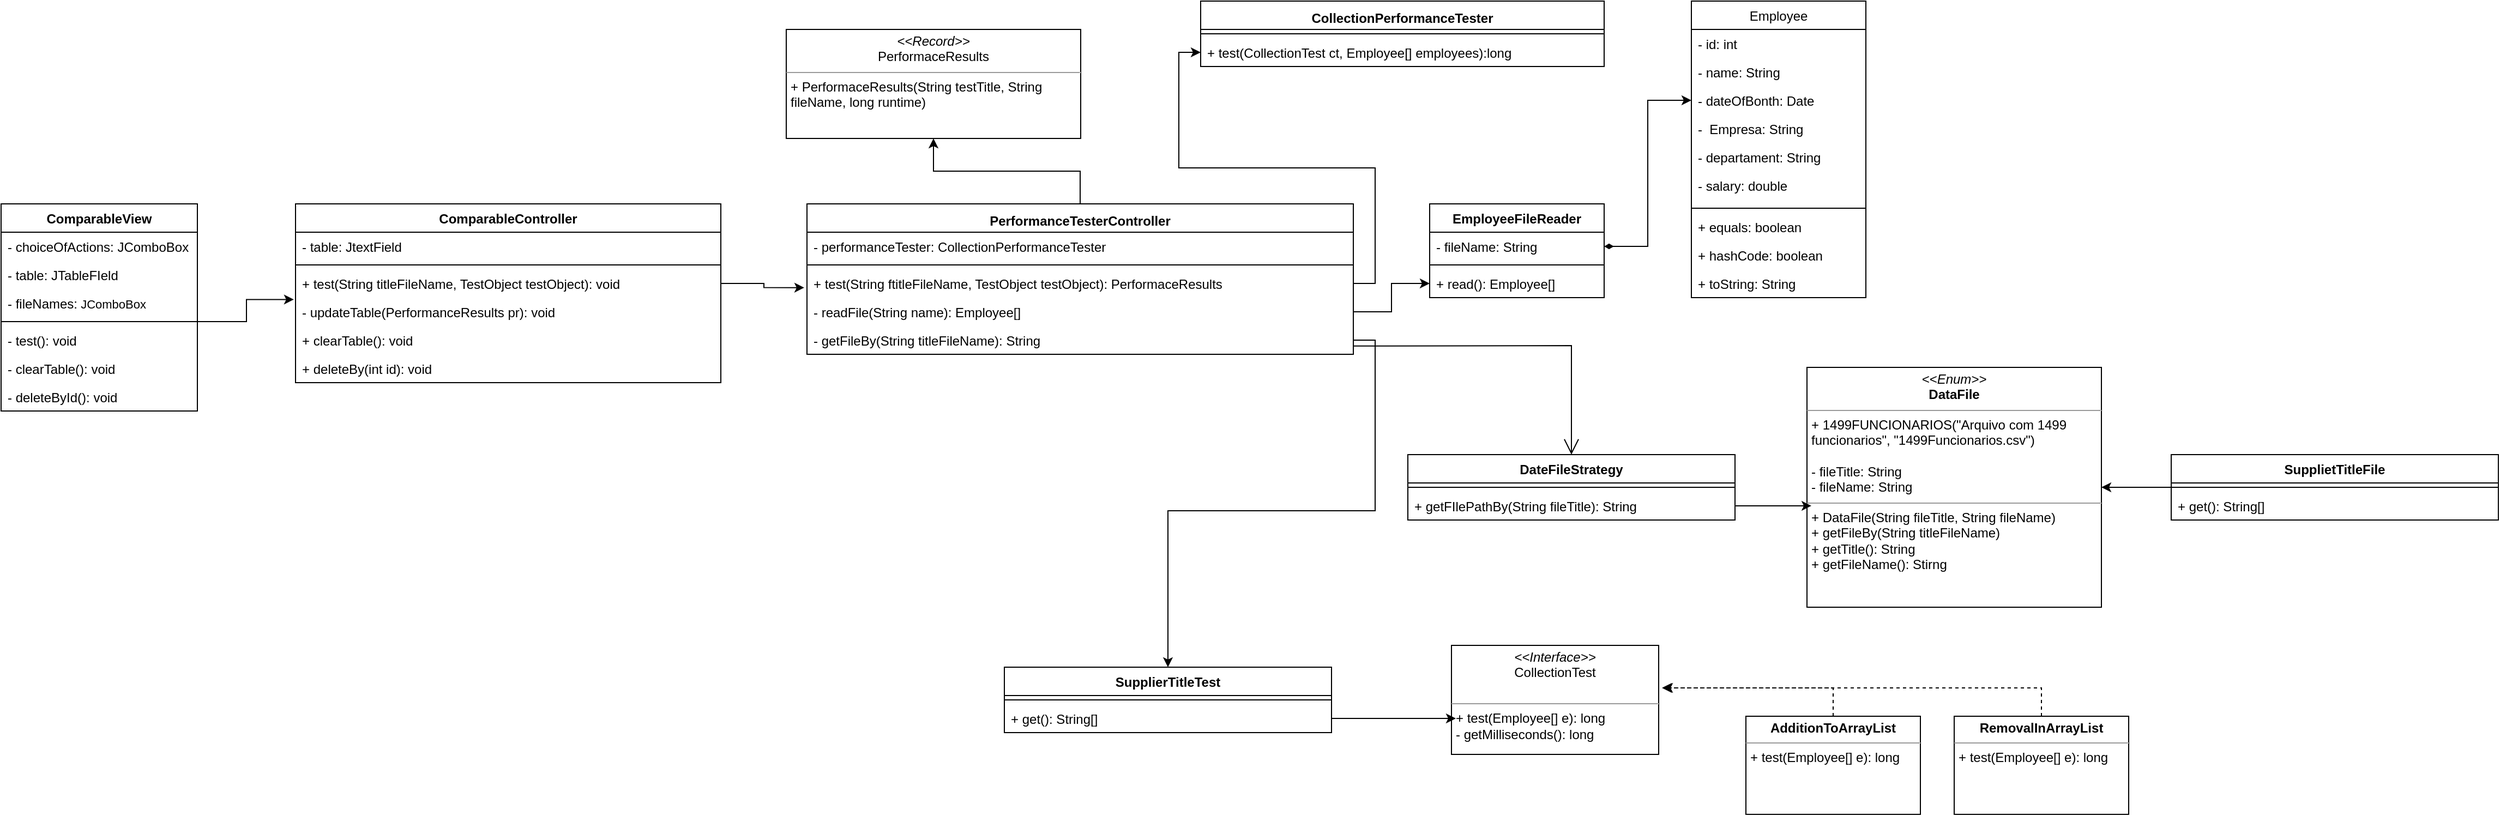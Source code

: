 <mxfile version="23.0.2" type="device" pages="2">
  <diagram id="C5RBs43oDa-KdzZeNtuy" name="Page-1">
    <mxGraphModel dx="1707" dy="1637" grid="1" gridSize="10" guides="1" tooltips="1" connect="1" arrows="1" fold="1" page="1" pageScale="1" pageWidth="827" pageHeight="1169" math="0" shadow="0">
      <root>
        <mxCell id="WIyWlLk6GJQsqaUBKTNV-0" />
        <mxCell id="WIyWlLk6GJQsqaUBKTNV-1" parent="WIyWlLk6GJQsqaUBKTNV-0" />
        <mxCell id="FhwouEOo8pVQpD637I2e-0" value="Employee" style="swimlane;fontStyle=0;align=center;verticalAlign=top;childLayout=stackLayout;horizontal=1;startSize=26;horizontalStack=0;resizeParent=1;resizeLast=0;collapsible=1;marginBottom=0;rounded=0;shadow=0;strokeWidth=1;" parent="WIyWlLk6GJQsqaUBKTNV-1" vertex="1">
          <mxGeometry x="1000" y="-56" width="160" height="272" as="geometry">
            <mxRectangle x="550" y="140" width="160" height="26" as="alternateBounds" />
          </mxGeometry>
        </mxCell>
        <mxCell id="FhwouEOo8pVQpD637I2e-1" value="- id: int " style="text;align=left;verticalAlign=top;spacingLeft=4;spacingRight=4;overflow=hidden;rotatable=0;points=[[0,0.5],[1,0.5]];portConstraint=eastwest;" parent="FhwouEOo8pVQpD637I2e-0" vertex="1">
          <mxGeometry y="26" width="160" height="26" as="geometry" />
        </mxCell>
        <mxCell id="FhwouEOo8pVQpD637I2e-2" value="- name: String" style="text;align=left;verticalAlign=top;spacingLeft=4;spacingRight=4;overflow=hidden;rotatable=0;points=[[0,0.5],[1,0.5]];portConstraint=eastwest;rounded=0;shadow=0;html=0;" parent="FhwouEOo8pVQpD637I2e-0" vertex="1">
          <mxGeometry y="52" width="160" height="26" as="geometry" />
        </mxCell>
        <mxCell id="FhwouEOo8pVQpD637I2e-3" value="- dateOfBonth: Date" style="text;align=left;verticalAlign=top;spacingLeft=4;spacingRight=4;overflow=hidden;rotatable=0;points=[[0,0.5],[1,0.5]];portConstraint=eastwest;rounded=0;shadow=0;html=0;" parent="FhwouEOo8pVQpD637I2e-0" vertex="1">
          <mxGeometry y="78" width="160" height="26" as="geometry" />
        </mxCell>
        <mxCell id="FhwouEOo8pVQpD637I2e-4" value="-  Empresa: String" style="text;align=left;verticalAlign=top;spacingLeft=4;spacingRight=4;overflow=hidden;rotatable=0;points=[[0,0.5],[1,0.5]];portConstraint=eastwest;rounded=0;shadow=0;html=0;" parent="FhwouEOo8pVQpD637I2e-0" vertex="1">
          <mxGeometry y="104" width="160" height="26" as="geometry" />
        </mxCell>
        <mxCell id="FhwouEOo8pVQpD637I2e-5" value="- departament: String" style="text;align=left;verticalAlign=top;spacingLeft=4;spacingRight=4;overflow=hidden;rotatable=0;points=[[0,0.5],[1,0.5]];portConstraint=eastwest;rounded=0;shadow=0;html=0;" parent="FhwouEOo8pVQpD637I2e-0" vertex="1">
          <mxGeometry y="130" width="160" height="26" as="geometry" />
        </mxCell>
        <mxCell id="FhwouEOo8pVQpD637I2e-6" value="- salary: double" style="text;align=left;verticalAlign=top;spacingLeft=4;spacingRight=4;overflow=hidden;rotatable=0;points=[[0,0.5],[1,0.5]];portConstraint=eastwest;rounded=0;shadow=0;html=0;" parent="FhwouEOo8pVQpD637I2e-0" vertex="1">
          <mxGeometry y="156" width="160" height="30" as="geometry" />
        </mxCell>
        <mxCell id="FhwouEOo8pVQpD637I2e-7" value="" style="line;html=1;strokeWidth=1;align=left;verticalAlign=middle;spacingTop=-1;spacingLeft=3;spacingRight=3;rotatable=0;labelPosition=right;points=[];portConstraint=eastwest;" parent="FhwouEOo8pVQpD637I2e-0" vertex="1">
          <mxGeometry y="186" width="160" height="8" as="geometry" />
        </mxCell>
        <mxCell id="FhwouEOo8pVQpD637I2e-8" value="+ equals: boolean" style="text;align=left;verticalAlign=top;spacingLeft=4;spacingRight=4;overflow=hidden;rotatable=0;points=[[0,0.5],[1,0.5]];portConstraint=eastwest;" parent="FhwouEOo8pVQpD637I2e-0" vertex="1">
          <mxGeometry y="194" width="160" height="26" as="geometry" />
        </mxCell>
        <mxCell id="FhwouEOo8pVQpD637I2e-9" value="+ hashCode: boolean" style="text;align=left;verticalAlign=top;spacingLeft=4;spacingRight=4;overflow=hidden;rotatable=0;points=[[0,0.5],[1,0.5]];portConstraint=eastwest;" parent="FhwouEOo8pVQpD637I2e-0" vertex="1">
          <mxGeometry y="220" width="160" height="26" as="geometry" />
        </mxCell>
        <mxCell id="FhwouEOo8pVQpD637I2e-10" value="+ toString: String" style="text;align=left;verticalAlign=top;spacingLeft=4;spacingRight=4;overflow=hidden;rotatable=0;points=[[0,0.5],[1,0.5]];portConstraint=eastwest;" parent="FhwouEOo8pVQpD637I2e-0" vertex="1">
          <mxGeometry y="246" width="160" height="26" as="geometry" />
        </mxCell>
        <mxCell id="FhwouEOo8pVQpD637I2e-11" value="EmployeeFileReader" style="swimlane;fontStyle=1;align=center;verticalAlign=top;childLayout=stackLayout;horizontal=1;startSize=26;horizontalStack=0;resizeParent=1;resizeParentMax=0;resizeLast=0;collapsible=1;marginBottom=0;whiteSpace=wrap;html=1;" parent="WIyWlLk6GJQsqaUBKTNV-1" vertex="1">
          <mxGeometry x="760" y="130" width="160" height="86" as="geometry" />
        </mxCell>
        <mxCell id="FhwouEOo8pVQpD637I2e-12" value="- fileName: String" style="text;strokeColor=none;fillColor=none;align=left;verticalAlign=top;spacingLeft=4;spacingRight=4;overflow=hidden;rotatable=0;points=[[0,0.5],[1,0.5]];portConstraint=eastwest;whiteSpace=wrap;html=1;" parent="FhwouEOo8pVQpD637I2e-11" vertex="1">
          <mxGeometry y="26" width="160" height="26" as="geometry" />
        </mxCell>
        <mxCell id="FhwouEOo8pVQpD637I2e-13" value="" style="line;strokeWidth=1;fillColor=none;align=left;verticalAlign=middle;spacingTop=-1;spacingLeft=3;spacingRight=3;rotatable=0;labelPosition=right;points=[];portConstraint=eastwest;strokeColor=inherit;" parent="FhwouEOo8pVQpD637I2e-11" vertex="1">
          <mxGeometry y="52" width="160" height="8" as="geometry" />
        </mxCell>
        <mxCell id="FhwouEOo8pVQpD637I2e-14" value="+ read(): Employee[]" style="text;strokeColor=none;fillColor=none;align=left;verticalAlign=top;spacingLeft=4;spacingRight=4;overflow=hidden;rotatable=0;points=[[0,0.5],[1,0.5]];portConstraint=eastwest;whiteSpace=wrap;html=1;" parent="FhwouEOo8pVQpD637I2e-11" vertex="1">
          <mxGeometry y="60" width="160" height="26" as="geometry" />
        </mxCell>
        <mxCell id="FhwouEOo8pVQpD637I2e-21" value="ComparableController" style="swimlane;fontStyle=1;align=center;verticalAlign=top;childLayout=stackLayout;horizontal=1;startSize=26;horizontalStack=0;resizeParent=1;resizeParentMax=0;resizeLast=0;collapsible=1;marginBottom=0;whiteSpace=wrap;html=1;" parent="WIyWlLk6GJQsqaUBKTNV-1" vertex="1">
          <mxGeometry x="-280" y="130" width="390" height="164" as="geometry" />
        </mxCell>
        <mxCell id="FhwouEOo8pVQpD637I2e-22" value="- table: JtextField" style="text;strokeColor=none;fillColor=none;align=left;verticalAlign=top;spacingLeft=4;spacingRight=4;overflow=hidden;rotatable=0;points=[[0,0.5],[1,0.5]];portConstraint=eastwest;whiteSpace=wrap;html=1;" parent="FhwouEOo8pVQpD637I2e-21" vertex="1">
          <mxGeometry y="26" width="390" height="26" as="geometry" />
        </mxCell>
        <mxCell id="FhwouEOo8pVQpD637I2e-23" value="" style="line;strokeWidth=1;fillColor=none;align=left;verticalAlign=middle;spacingTop=-1;spacingLeft=3;spacingRight=3;rotatable=0;labelPosition=right;points=[];portConstraint=eastwest;strokeColor=inherit;" parent="FhwouEOo8pVQpD637I2e-21" vertex="1">
          <mxGeometry y="52" width="390" height="8" as="geometry" />
        </mxCell>
        <mxCell id="IAzqOg1rjgyIxjKT7O94-31" value="+ test(String titleFileName, TestObject testObject): void&amp;nbsp;" style="text;strokeColor=none;fillColor=none;align=left;verticalAlign=top;spacingLeft=4;spacingRight=4;overflow=hidden;rotatable=0;points=[[0,0.5],[1,0.5]];portConstraint=eastwest;whiteSpace=wrap;html=1;" parent="FhwouEOo8pVQpD637I2e-21" vertex="1">
          <mxGeometry y="60" width="390" height="26" as="geometry" />
        </mxCell>
        <mxCell id="IAzqOg1rjgyIxjKT7O94-0" value="- updateTable(PerformanceResults pr): void" style="text;strokeColor=none;fillColor=none;align=left;verticalAlign=top;spacingLeft=4;spacingRight=4;overflow=hidden;rotatable=0;points=[[0,0.5],[1,0.5]];portConstraint=eastwest;whiteSpace=wrap;html=1;" parent="FhwouEOo8pVQpD637I2e-21" vertex="1">
          <mxGeometry y="86" width="390" height="26" as="geometry" />
        </mxCell>
        <mxCell id="IAzqOg1rjgyIxjKT7O94-4" value="+ clearTable(): void" style="text;strokeColor=none;fillColor=none;align=left;verticalAlign=top;spacingLeft=4;spacingRight=4;overflow=hidden;rotatable=0;points=[[0,0.5],[1,0.5]];portConstraint=eastwest;whiteSpace=wrap;html=1;" parent="FhwouEOo8pVQpD637I2e-21" vertex="1">
          <mxGeometry y="112" width="390" height="26" as="geometry" />
        </mxCell>
        <mxCell id="FhwouEOo8pVQpD637I2e-25" value="+ deleteBy(int id): void" style="text;strokeColor=none;fillColor=none;align=left;verticalAlign=top;spacingLeft=4;spacingRight=4;overflow=hidden;rotatable=0;points=[[0,0.5],[1,0.5]];portConstraint=eastwest;whiteSpace=wrap;html=1;" parent="FhwouEOo8pVQpD637I2e-21" vertex="1">
          <mxGeometry y="138" width="390" height="26" as="geometry" />
        </mxCell>
        <mxCell id="IAzqOg1rjgyIxjKT7O94-19" value="ComparableView" style="swimlane;fontStyle=1;align=center;verticalAlign=top;childLayout=stackLayout;horizontal=1;startSize=26;horizontalStack=0;resizeParent=1;resizeParentMax=0;resizeLast=0;collapsible=1;marginBottom=0;whiteSpace=wrap;html=1;" parent="WIyWlLk6GJQsqaUBKTNV-1" vertex="1">
          <mxGeometry x="-550" y="130" width="180" height="190" as="geometry" />
        </mxCell>
        <mxCell id="IAzqOg1rjgyIxjKT7O94-25" value="- choiceOfActions: JComboBox" style="text;strokeColor=none;fillColor=none;align=left;verticalAlign=top;spacingLeft=4;spacingRight=4;overflow=hidden;rotatable=0;points=[[0,0.5],[1,0.5]];portConstraint=eastwest;whiteSpace=wrap;html=1;" parent="IAzqOg1rjgyIxjKT7O94-19" vertex="1">
          <mxGeometry y="26" width="180" height="26" as="geometry" />
        </mxCell>
        <mxCell id="IAzqOg1rjgyIxjKT7O94-23" value="- table: JTableFIeld" style="text;strokeColor=none;fillColor=none;align=left;verticalAlign=top;spacingLeft=4;spacingRight=4;overflow=hidden;rotatable=0;points=[[0,0.5],[1,0.5]];portConstraint=eastwest;whiteSpace=wrap;html=1;" parent="IAzqOg1rjgyIxjKT7O94-19" vertex="1">
          <mxGeometry y="52" width="180" height="26" as="geometry" />
        </mxCell>
        <mxCell id="IAzqOg1rjgyIxjKT7O94-24" value="- fileNames:&lt;font style=&quot;font-size: 11px;&quot;&gt; JComboBox&lt;/font&gt;" style="text;strokeColor=none;fillColor=none;align=left;verticalAlign=top;spacingLeft=4;spacingRight=4;overflow=hidden;rotatable=0;points=[[0,0.5],[1,0.5]];portConstraint=eastwest;whiteSpace=wrap;html=1;" parent="IAzqOg1rjgyIxjKT7O94-19" vertex="1">
          <mxGeometry y="78" width="180" height="26" as="geometry" />
        </mxCell>
        <mxCell id="IAzqOg1rjgyIxjKT7O94-21" value="" style="line;strokeWidth=1;fillColor=none;align=left;verticalAlign=middle;spacingTop=-1;spacingLeft=3;spacingRight=3;rotatable=0;labelPosition=right;points=[];portConstraint=eastwest;strokeColor=inherit;" parent="IAzqOg1rjgyIxjKT7O94-19" vertex="1">
          <mxGeometry y="104" width="180" height="8" as="geometry" />
        </mxCell>
        <mxCell id="IAzqOg1rjgyIxjKT7O94-47" value="- test(): void" style="text;strokeColor=none;fillColor=none;align=left;verticalAlign=top;spacingLeft=4;spacingRight=4;overflow=hidden;rotatable=0;points=[[0,0.5],[1,0.5]];portConstraint=eastwest;whiteSpace=wrap;html=1;" parent="IAzqOg1rjgyIxjKT7O94-19" vertex="1">
          <mxGeometry y="112" width="180" height="26" as="geometry" />
        </mxCell>
        <mxCell id="IAzqOg1rjgyIxjKT7O94-48" value="- clearTable(): void" style="text;strokeColor=none;fillColor=none;align=left;verticalAlign=top;spacingLeft=4;spacingRight=4;overflow=hidden;rotatable=0;points=[[0,0.5],[1,0.5]];portConstraint=eastwest;whiteSpace=wrap;html=1;" parent="IAzqOg1rjgyIxjKT7O94-19" vertex="1">
          <mxGeometry y="138" width="180" height="26" as="geometry" />
        </mxCell>
        <mxCell id="IAzqOg1rjgyIxjKT7O94-49" value="- deleteById(): void" style="text;strokeColor=none;fillColor=none;align=left;verticalAlign=top;spacingLeft=4;spacingRight=4;overflow=hidden;rotatable=0;points=[[0,0.5],[1,0.5]];portConstraint=eastwest;whiteSpace=wrap;html=1;" parent="IAzqOg1rjgyIxjKT7O94-19" vertex="1">
          <mxGeometry y="164" width="180" height="26" as="geometry" />
        </mxCell>
        <mxCell id="IAzqOg1rjgyIxjKT7O94-27" value="CollectionPerformanceTester&lt;span style=&quot;color: rgb(255, 255, 255); font-family: &amp;quot;Söhne Mono&amp;quot;, Monaco, &amp;quot;Andale Mono&amp;quot;, &amp;quot;Ubuntu Mono&amp;quot;, monospace; font-size: 14px; font-weight: 400; text-align: left; background-color: rgb(0, 0, 0);&quot;&gt; &lt;/span&gt;" style="swimlane;fontStyle=1;align=center;verticalAlign=top;childLayout=stackLayout;horizontal=1;startSize=26;horizontalStack=0;resizeParent=1;resizeParentMax=0;resizeLast=0;collapsible=1;marginBottom=0;whiteSpace=wrap;html=1;" parent="WIyWlLk6GJQsqaUBKTNV-1" vertex="1">
          <mxGeometry x="550" y="-56" width="370" height="60" as="geometry" />
        </mxCell>
        <mxCell id="IAzqOg1rjgyIxjKT7O94-29" value="" style="line;strokeWidth=1;fillColor=none;align=left;verticalAlign=middle;spacingTop=-1;spacingLeft=3;spacingRight=3;rotatable=0;labelPosition=right;points=[];portConstraint=eastwest;strokeColor=inherit;" parent="IAzqOg1rjgyIxjKT7O94-27" vertex="1">
          <mxGeometry y="26" width="370" height="8" as="geometry" />
        </mxCell>
        <mxCell id="IAzqOg1rjgyIxjKT7O94-30" value="+ test(CollectionTest ct, Employee[] employees):long" style="text;strokeColor=none;fillColor=none;align=left;verticalAlign=top;spacingLeft=4;spacingRight=4;overflow=hidden;rotatable=0;points=[[0,0.5],[1,0.5]];portConstraint=eastwest;whiteSpace=wrap;html=1;" parent="IAzqOg1rjgyIxjKT7O94-27" vertex="1">
          <mxGeometry y="34" width="370" height="26" as="geometry" />
        </mxCell>
        <mxCell id="WOnh0l_UvQFCNR5G2j85-9" value="" style="edgeStyle=orthogonalEdgeStyle;rounded=0;orthogonalLoop=1;jettySize=auto;html=1;" parent="WIyWlLk6GJQsqaUBKTNV-1" source="IAzqOg1rjgyIxjKT7O94-33" target="WOnh0l_UvQFCNR5G2j85-8" edge="1">
          <mxGeometry relative="1" as="geometry" />
        </mxCell>
        <mxCell id="IAzqOg1rjgyIxjKT7O94-33" value="PerformanceTesterController&lt;span style=&quot;color: rgb(255, 255, 255); font-family: &amp;quot;Söhne Mono&amp;quot;, Monaco, &amp;quot;Andale Mono&amp;quot;, &amp;quot;Ubuntu Mono&amp;quot;, monospace; font-size: 14px; font-weight: 400; text-align: left; background-color: rgb(0, 0, 0);&quot;&gt;&lt;/span&gt;" style="swimlane;fontStyle=1;align=center;verticalAlign=top;childLayout=stackLayout;horizontal=1;startSize=26;horizontalStack=0;resizeParent=1;resizeParentMax=0;resizeLast=0;collapsible=1;marginBottom=0;whiteSpace=wrap;html=1;" parent="WIyWlLk6GJQsqaUBKTNV-1" vertex="1">
          <mxGeometry x="189" y="130" width="501" height="138" as="geometry" />
        </mxCell>
        <mxCell id="IAzqOg1rjgyIxjKT7O94-38" value="- performanceTester:&amp;nbsp;CollectionPerformanceTester" style="text;strokeColor=none;fillColor=none;align=left;verticalAlign=top;spacingLeft=4;spacingRight=4;overflow=hidden;rotatable=0;points=[[0,0.5],[1,0.5]];portConstraint=eastwest;whiteSpace=wrap;html=1;" parent="IAzqOg1rjgyIxjKT7O94-33" vertex="1">
          <mxGeometry y="26" width="501" height="26" as="geometry" />
        </mxCell>
        <mxCell id="IAzqOg1rjgyIxjKT7O94-35" value="" style="line;strokeWidth=1;fillColor=none;align=left;verticalAlign=middle;spacingTop=-1;spacingLeft=3;spacingRight=3;rotatable=0;labelPosition=right;points=[];portConstraint=eastwest;strokeColor=inherit;" parent="IAzqOg1rjgyIxjKT7O94-33" vertex="1">
          <mxGeometry y="52" width="501" height="8" as="geometry" />
        </mxCell>
        <mxCell id="IAzqOg1rjgyIxjKT7O94-36" value="+ test(String ftitleFileName, TestObject testObject): PerformaceResults" style="text;strokeColor=none;fillColor=none;align=left;verticalAlign=top;spacingLeft=4;spacingRight=4;overflow=hidden;rotatable=0;points=[[0,0.5],[1,0.5]];portConstraint=eastwest;whiteSpace=wrap;html=1;" parent="IAzqOg1rjgyIxjKT7O94-33" vertex="1">
          <mxGeometry y="60" width="501" height="26" as="geometry" />
        </mxCell>
        <mxCell id="IAzqOg1rjgyIxjKT7O94-37" value="- readFile(String name): Employee[]" style="text;strokeColor=none;fillColor=none;align=left;verticalAlign=top;spacingLeft=4;spacingRight=4;overflow=hidden;rotatable=0;points=[[0,0.5],[1,0.5]];portConstraint=eastwest;whiteSpace=wrap;html=1;" parent="IAzqOg1rjgyIxjKT7O94-33" vertex="1">
          <mxGeometry y="86" width="501" height="26" as="geometry" />
        </mxCell>
        <mxCell id="IAzqOg1rjgyIxjKT7O94-40" value="- getFileBy(String titleFileName):&amp;nbsp;String" style="text;strokeColor=none;fillColor=none;align=left;verticalAlign=top;spacingLeft=4;spacingRight=4;overflow=hidden;rotatable=0;points=[[0,0.5],[1,0.5]];portConstraint=eastwest;whiteSpace=wrap;html=1;" parent="IAzqOg1rjgyIxjKT7O94-33" vertex="1">
          <mxGeometry y="112" width="501" height="26" as="geometry" />
        </mxCell>
        <mxCell id="IAzqOg1rjgyIxjKT7O94-39" value="" style="edgeStyle=orthogonalEdgeStyle;rounded=0;orthogonalLoop=1;jettySize=auto;html=1;entryX=-0.005;entryY=0.648;entryDx=0;entryDy=0;entryPerimeter=0;" parent="WIyWlLk6GJQsqaUBKTNV-1" source="IAzqOg1rjgyIxjKT7O94-31" target="IAzqOg1rjgyIxjKT7O94-36" edge="1">
          <mxGeometry relative="1" as="geometry" />
        </mxCell>
        <mxCell id="IAzqOg1rjgyIxjKT7O94-43" value="" style="edgeStyle=orthogonalEdgeStyle;rounded=0;orthogonalLoop=1;jettySize=auto;html=1;" parent="WIyWlLk6GJQsqaUBKTNV-1" source="IAzqOg1rjgyIxjKT7O94-37" target="FhwouEOo8pVQpD637I2e-14" edge="1">
          <mxGeometry relative="1" as="geometry" />
        </mxCell>
        <mxCell id="IAzqOg1rjgyIxjKT7O94-59" value="" style="edgeStyle=orthogonalEdgeStyle;rounded=0;orthogonalLoop=1;jettySize=auto;html=1;entryX=-0.004;entryY=0.066;entryDx=0;entryDy=0;entryPerimeter=0;" parent="WIyWlLk6GJQsqaUBKTNV-1" source="IAzqOg1rjgyIxjKT7O94-21" target="IAzqOg1rjgyIxjKT7O94-0" edge="1">
          <mxGeometry relative="1" as="geometry" />
        </mxCell>
        <mxCell id="IAzqOg1rjgyIxjKT7O94-60" value="" style="edgeStyle=orthogonalEdgeStyle;rounded=0;orthogonalLoop=1;jettySize=auto;html=1;startArrow=diamondThin;startFill=1;" parent="WIyWlLk6GJQsqaUBKTNV-1" source="FhwouEOo8pVQpD637I2e-12" target="FhwouEOo8pVQpD637I2e-3" edge="1">
          <mxGeometry relative="1" as="geometry" />
        </mxCell>
        <mxCell id="IAzqOg1rjgyIxjKT7O94-61" value="&lt;p style=&quot;margin:0px;margin-top:4px;text-align:center;&quot;&gt;&lt;i&gt;&amp;lt;&amp;lt;Enum&amp;gt;&amp;gt;&lt;/i&gt;&lt;br&gt;&lt;b&gt;DataFile&lt;/b&gt;&lt;/p&gt;&lt;hr size=&quot;1&quot;&gt;&lt;p style=&quot;margin:0px;margin-left:4px;&quot;&gt;+ 1499FUNCIONARIOS(&quot;Arquivo com 1499 funcionarios&quot;, &quot;1499Funcionarios.csv&quot;)&lt;/p&gt;&lt;p style=&quot;margin:0px;margin-left:4px;&quot;&gt;&lt;br&gt;&lt;/p&gt;&lt;p style=&quot;margin:0px;margin-left:4px;&quot;&gt;&lt;span style=&quot;background-color: initial;&quot;&gt;- fileTitle: String&lt;/span&gt;&lt;br&gt;&lt;/p&gt;&lt;p style=&quot;margin:0px;margin-left:4px;&quot;&gt;- fileName: String&lt;br&gt;&lt;/p&gt;&lt;hr size=&quot;1&quot;&gt;&lt;p style=&quot;margin:0px;margin-left:4px;&quot;&gt;+ DataFile(String fileTitle, String fileName)&lt;br&gt;&lt;/p&gt;&lt;p style=&quot;margin:0px;margin-left:4px;&quot;&gt;+ getFileBy(String titleFileName)&lt;/p&gt;&lt;p style=&quot;margin:0px;margin-left:4px;&quot;&gt;+ getTitle(): String&lt;br&gt;+ getFileName(): Stirng&lt;/p&gt;" style="verticalAlign=top;align=left;overflow=fill;fontSize=12;fontFamily=Helvetica;html=1;whiteSpace=wrap;" parent="WIyWlLk6GJQsqaUBKTNV-1" vertex="1">
          <mxGeometry x="1106" y="280" width="270" height="220" as="geometry" />
        </mxCell>
        <mxCell id="IAzqOg1rjgyIxjKT7O94-62" value="&lt;p style=&quot;margin:0px;margin-top:4px;text-align:center;&quot;&gt;&lt;i&gt;&amp;lt;&amp;lt;Interface&amp;gt;&amp;gt;&lt;/i&gt;&lt;br&gt;CollectionTest&lt;/p&gt;&lt;br&gt;&lt;hr size=&quot;1&quot;&gt;&lt;p style=&quot;margin:0px;margin-left:4px;&quot;&gt;+ test(Employee[] e): long&lt;br&gt;&lt;/p&gt;&lt;p style=&quot;margin:0px;margin-left:4px;&quot;&gt;- getMilliseconds(): long&lt;/p&gt;" style="verticalAlign=top;align=left;overflow=fill;fontSize=12;fontFamily=Helvetica;html=1;whiteSpace=wrap;" parent="WIyWlLk6GJQsqaUBKTNV-1" vertex="1">
          <mxGeometry x="780" y="535" width="190" height="100" as="geometry" />
        </mxCell>
        <mxCell id="IAzqOg1rjgyIxjKT7O94-65" value="" style="endArrow=open;endFill=1;endSize=12;html=1;rounded=0;entryX=0.5;entryY=0;entryDx=0;entryDy=0;exitX=1.001;exitY=0.707;exitDx=0;exitDy=0;exitPerimeter=0;" parent="WIyWlLk6GJQsqaUBKTNV-1" source="IAzqOg1rjgyIxjKT7O94-40" target="iMlKu5VU9Ofy38_duI_E-0" edge="1">
          <mxGeometry width="160" relative="1" as="geometry">
            <mxPoint x="670" y="430" as="sourcePoint" />
            <mxPoint x="830" y="430" as="targetPoint" />
            <Array as="points">
              <mxPoint x="890" y="260" />
            </Array>
          </mxGeometry>
        </mxCell>
        <mxCell id="IAzqOg1rjgyIxjKT7O94-71" value="" style="edgeStyle=orthogonalEdgeStyle;rounded=0;orthogonalLoop=1;jettySize=auto;html=1;entryX=0;entryY=0.5;entryDx=0;entryDy=0;" parent="WIyWlLk6GJQsqaUBKTNV-1" source="IAzqOg1rjgyIxjKT7O94-36" target="IAzqOg1rjgyIxjKT7O94-30" edge="1">
          <mxGeometry relative="1" as="geometry" />
        </mxCell>
        <mxCell id="IAzqOg1rjgyIxjKT7O94-73" value="&lt;p style=&quot;margin:0px;margin-top:4px;text-align:center;&quot;&gt;&lt;b&gt;AdditionToArrayList&lt;/b&gt;&lt;/p&gt;&lt;hr size=&quot;1&quot;&gt;&lt;p style=&quot;margin:0px;margin-left:4px;&quot;&gt;+ test(Employee[] e): long&lt;br&gt;&lt;/p&gt;" style="verticalAlign=top;align=left;overflow=fill;fontSize=12;fontFamily=Helvetica;html=1;whiteSpace=wrap;" parent="WIyWlLk6GJQsqaUBKTNV-1" vertex="1">
          <mxGeometry x="1050" y="600" width="160" height="90" as="geometry" />
        </mxCell>
        <mxCell id="IAzqOg1rjgyIxjKT7O94-74" value="&lt;p style=&quot;margin:0px;margin-top:4px;text-align:center;&quot;&gt;&lt;b&gt;RemovalInArrayList&lt;/b&gt;&lt;/p&gt;&lt;hr size=&quot;1&quot;&gt;&lt;p style=&quot;margin:0px;margin-left:4px;&quot;&gt;&lt;/p&gt;&lt;p style=&quot;margin:0px;margin-left:4px;&quot;&gt;+ test(Employee[] e): long&lt;br&gt;&lt;/p&gt;" style="verticalAlign=top;align=left;overflow=fill;fontSize=12;fontFamily=Helvetica;html=1;whiteSpace=wrap;" parent="WIyWlLk6GJQsqaUBKTNV-1" vertex="1">
          <mxGeometry x="1241" y="600" width="160" height="90" as="geometry" />
        </mxCell>
        <mxCell id="IAzqOg1rjgyIxjKT7O94-75" style="edgeStyle=orthogonalEdgeStyle;rounded=0;orthogonalLoop=1;jettySize=auto;html=1;exitX=0.5;exitY=0;exitDx=0;exitDy=0;entryX=1.016;entryY=0.39;entryDx=0;entryDy=0;entryPerimeter=0;dashed=1;" parent="WIyWlLk6GJQsqaUBKTNV-1" source="IAzqOg1rjgyIxjKT7O94-73" target="IAzqOg1rjgyIxjKT7O94-62" edge="1">
          <mxGeometry relative="1" as="geometry" />
        </mxCell>
        <mxCell id="IAzqOg1rjgyIxjKT7O94-76" style="edgeStyle=orthogonalEdgeStyle;rounded=0;orthogonalLoop=1;jettySize=auto;html=1;entryX=1.021;entryY=0.39;entryDx=0;entryDy=0;entryPerimeter=0;dashed=1;" parent="WIyWlLk6GJQsqaUBKTNV-1" source="IAzqOg1rjgyIxjKT7O94-74" target="IAzqOg1rjgyIxjKT7O94-62" edge="1">
          <mxGeometry relative="1" as="geometry">
            <Array as="points">
              <mxPoint x="1321" y="574" />
            </Array>
          </mxGeometry>
        </mxCell>
        <mxCell id="WOnh0l_UvQFCNR5G2j85-8" value="&lt;p style=&quot;margin:0px;margin-top:4px;text-align:center;&quot;&gt;&lt;i&gt;&amp;lt;&amp;lt;Record&amp;gt;&amp;gt;&lt;/i&gt;&lt;br&gt;PerformaceResults&lt;br&gt;&lt;/p&gt;&lt;hr size=&quot;1&quot;&gt;&lt;p style=&quot;margin:0px;margin-left:4px;&quot;&gt;&lt;/p&gt;&lt;p style=&quot;margin:0px;margin-left:4px;&quot;&gt;+&amp;nbsp;PerformaceResults(String testTitle, String fileName, long runtime)&lt;br&gt;&lt;/p&gt;&lt;p style=&quot;margin:0px;margin-left:4px;&quot;&gt;&lt;br&gt;&lt;/p&gt;" style="verticalAlign=top;align=left;overflow=fill;fontSize=12;fontFamily=Helvetica;html=1;whiteSpace=wrap;" parent="WIyWlLk6GJQsqaUBKTNV-1" vertex="1">
          <mxGeometry x="170" y="-30" width="270" height="100" as="geometry" />
        </mxCell>
        <mxCell id="iMlKu5VU9Ofy38_duI_E-0" value="DateFileStrategy" style="swimlane;fontStyle=1;align=center;verticalAlign=top;childLayout=stackLayout;horizontal=1;startSize=26;horizontalStack=0;resizeParent=1;resizeParentMax=0;resizeLast=0;collapsible=1;marginBottom=0;whiteSpace=wrap;html=1;" parent="WIyWlLk6GJQsqaUBKTNV-1" vertex="1">
          <mxGeometry x="740" y="360" width="300" height="60" as="geometry" />
        </mxCell>
        <mxCell id="iMlKu5VU9Ofy38_duI_E-1" value="" style="line;strokeWidth=1;fillColor=none;align=left;verticalAlign=middle;spacingTop=-1;spacingLeft=3;spacingRight=3;rotatable=0;labelPosition=right;points=[];portConstraint=eastwest;strokeColor=inherit;" parent="iMlKu5VU9Ofy38_duI_E-0" vertex="1">
          <mxGeometry y="26" width="300" height="8" as="geometry" />
        </mxCell>
        <mxCell id="iMlKu5VU9Ofy38_duI_E-2" value="+ getFIlePathBy(String fileTitle): String" style="text;strokeColor=none;fillColor=none;align=left;verticalAlign=top;spacingLeft=4;spacingRight=4;overflow=hidden;rotatable=0;points=[[0,0.5],[1,0.5]];portConstraint=eastwest;whiteSpace=wrap;html=1;" parent="iMlKu5VU9Ofy38_duI_E-0" vertex="1">
          <mxGeometry y="34" width="300" height="26" as="geometry" />
        </mxCell>
        <mxCell id="iMlKu5VU9Ofy38_duI_E-4" style="edgeStyle=orthogonalEdgeStyle;rounded=0;orthogonalLoop=1;jettySize=auto;html=1;entryX=0.015;entryY=0.577;entryDx=0;entryDy=0;entryPerimeter=0;" parent="WIyWlLk6GJQsqaUBKTNV-1" source="iMlKu5VU9Ofy38_duI_E-2" target="IAzqOg1rjgyIxjKT7O94-61" edge="1">
          <mxGeometry relative="1" as="geometry" />
        </mxCell>
        <mxCell id="iMlKu5VU9Ofy38_duI_E-5" value="SupplierTitleTest" style="swimlane;fontStyle=1;align=center;verticalAlign=top;childLayout=stackLayout;horizontal=1;startSize=26;horizontalStack=0;resizeParent=1;resizeParentMax=0;resizeLast=0;collapsible=1;marginBottom=0;whiteSpace=wrap;html=1;" parent="WIyWlLk6GJQsqaUBKTNV-1" vertex="1">
          <mxGeometry x="370" y="555" width="300" height="60" as="geometry" />
        </mxCell>
        <mxCell id="iMlKu5VU9Ofy38_duI_E-6" value="" style="line;strokeWidth=1;fillColor=none;align=left;verticalAlign=middle;spacingTop=-1;spacingLeft=3;spacingRight=3;rotatable=0;labelPosition=right;points=[];portConstraint=eastwest;strokeColor=inherit;" parent="iMlKu5VU9Ofy38_duI_E-5" vertex="1">
          <mxGeometry y="26" width="300" height="8" as="geometry" />
        </mxCell>
        <mxCell id="iMlKu5VU9Ofy38_duI_E-7" value="+ get(): String[]" style="text;strokeColor=none;fillColor=none;align=left;verticalAlign=top;spacingLeft=4;spacingRight=4;overflow=hidden;rotatable=0;points=[[0,0.5],[1,0.5]];portConstraint=eastwest;whiteSpace=wrap;html=1;" parent="iMlKu5VU9Ofy38_duI_E-5" vertex="1">
          <mxGeometry y="34" width="300" height="26" as="geometry" />
        </mxCell>
        <mxCell id="iMlKu5VU9Ofy38_duI_E-15" value="" style="edgeStyle=orthogonalEdgeStyle;rounded=0;orthogonalLoop=1;jettySize=auto;html=1;" parent="WIyWlLk6GJQsqaUBKTNV-1" source="iMlKu5VU9Ofy38_duI_E-12" target="IAzqOg1rjgyIxjKT7O94-61" edge="1">
          <mxGeometry relative="1" as="geometry" />
        </mxCell>
        <mxCell id="iMlKu5VU9Ofy38_duI_E-12" value="SupplietTitleFile" style="swimlane;fontStyle=1;align=center;verticalAlign=top;childLayout=stackLayout;horizontal=1;startSize=26;horizontalStack=0;resizeParent=1;resizeParentMax=0;resizeLast=0;collapsible=1;marginBottom=0;whiteSpace=wrap;html=1;" parent="WIyWlLk6GJQsqaUBKTNV-1" vertex="1">
          <mxGeometry x="1440" y="360" width="300" height="60" as="geometry" />
        </mxCell>
        <mxCell id="iMlKu5VU9Ofy38_duI_E-13" value="" style="line;strokeWidth=1;fillColor=none;align=left;verticalAlign=middle;spacingTop=-1;spacingLeft=3;spacingRight=3;rotatable=0;labelPosition=right;points=[];portConstraint=eastwest;strokeColor=inherit;" parent="iMlKu5VU9Ofy38_duI_E-12" vertex="1">
          <mxGeometry y="26" width="300" height="8" as="geometry" />
        </mxCell>
        <mxCell id="iMlKu5VU9Ofy38_duI_E-14" value="+ get(): String[]" style="text;strokeColor=none;fillColor=none;align=left;verticalAlign=top;spacingLeft=4;spacingRight=4;overflow=hidden;rotatable=0;points=[[0,0.5],[1,0.5]];portConstraint=eastwest;whiteSpace=wrap;html=1;" parent="iMlKu5VU9Ofy38_duI_E-12" vertex="1">
          <mxGeometry y="34" width="300" height="26" as="geometry" />
        </mxCell>
        <mxCell id="11Maz8LwhObYrBCIbIdT-0" style="edgeStyle=orthogonalEdgeStyle;rounded=0;orthogonalLoop=1;jettySize=auto;html=1;entryX=0.5;entryY=0;entryDx=0;entryDy=0;" edge="1" parent="WIyWlLk6GJQsqaUBKTNV-1" source="IAzqOg1rjgyIxjKT7O94-40" target="iMlKu5VU9Ofy38_duI_E-5">
          <mxGeometry relative="1" as="geometry" />
        </mxCell>
        <mxCell id="11Maz8LwhObYrBCIbIdT-2" style="edgeStyle=orthogonalEdgeStyle;rounded=0;orthogonalLoop=1;jettySize=auto;html=1;entryX=0.021;entryY=0.67;entryDx=0;entryDy=0;entryPerimeter=0;" edge="1" parent="WIyWlLk6GJQsqaUBKTNV-1" source="iMlKu5VU9Ofy38_duI_E-7" target="IAzqOg1rjgyIxjKT7O94-62">
          <mxGeometry relative="1" as="geometry" />
        </mxCell>
      </root>
    </mxGraphModel>
  </diagram>
  <diagram id="no4KCFi7SEFQJ2VqlsHG" name="Page-2">
    <mxGraphModel dx="1035" dy="551" grid="1" gridSize="10" guides="1" tooltips="1" connect="1" arrows="1" fold="1" page="1" pageScale="1" pageWidth="850" pageHeight="1100" math="0" shadow="0">
      <root>
        <mxCell id="0" />
        <mxCell id="1" parent="0" />
        <mxCell id="GYzzur240jQIfT2tobrW-1" value="Person" style="swimlane;fontStyle=2;align=center;verticalAlign=top;childLayout=stackLayout;horizontal=1;startSize=26;horizontalStack=0;resizeParent=1;resizeLast=0;collapsible=1;marginBottom=0;rounded=0;shadow=0;strokeWidth=1;" vertex="1" parent="1">
          <mxGeometry x="220" y="120" width="160" height="138" as="geometry">
            <mxRectangle x="230" y="140" width="160" height="26" as="alternateBounds" />
          </mxGeometry>
        </mxCell>
        <mxCell id="GYzzur240jQIfT2tobrW-2" value="Name" style="text;align=left;verticalAlign=top;spacingLeft=4;spacingRight=4;overflow=hidden;rotatable=0;points=[[0,0.5],[1,0.5]];portConstraint=eastwest;" vertex="1" parent="GYzzur240jQIfT2tobrW-1">
          <mxGeometry y="26" width="160" height="26" as="geometry" />
        </mxCell>
        <mxCell id="GYzzur240jQIfT2tobrW-3" value="Phone Number" style="text;align=left;verticalAlign=top;spacingLeft=4;spacingRight=4;overflow=hidden;rotatable=0;points=[[0,0.5],[1,0.5]];portConstraint=eastwest;rounded=0;shadow=0;html=0;" vertex="1" parent="GYzzur240jQIfT2tobrW-1">
          <mxGeometry y="52" width="160" height="26" as="geometry" />
        </mxCell>
        <mxCell id="GYzzur240jQIfT2tobrW-4" value="Email Address" style="text;align=left;verticalAlign=top;spacingLeft=4;spacingRight=4;overflow=hidden;rotatable=0;points=[[0,0.5],[1,0.5]];portConstraint=eastwest;rounded=0;shadow=0;html=0;" vertex="1" parent="GYzzur240jQIfT2tobrW-1">
          <mxGeometry y="78" width="160" height="26" as="geometry" />
        </mxCell>
        <mxCell id="GYzzur240jQIfT2tobrW-5" value="" style="line;html=1;strokeWidth=1;align=left;verticalAlign=middle;spacingTop=-1;spacingLeft=3;spacingRight=3;rotatable=0;labelPosition=right;points=[];portConstraint=eastwest;" vertex="1" parent="GYzzur240jQIfT2tobrW-1">
          <mxGeometry y="104" width="160" height="8" as="geometry" />
        </mxCell>
        <mxCell id="GYzzur240jQIfT2tobrW-6" value="Purchase Parking Pass" style="text;align=left;verticalAlign=top;spacingLeft=4;spacingRight=4;overflow=hidden;rotatable=0;points=[[0,0.5],[1,0.5]];portConstraint=eastwest;" vertex="1" parent="GYzzur240jQIfT2tobrW-1">
          <mxGeometry y="112" width="160" height="26" as="geometry" />
        </mxCell>
        <mxCell id="GYzzur240jQIfT2tobrW-7" value="Student" style="swimlane;fontStyle=0;align=center;verticalAlign=top;childLayout=stackLayout;horizontal=1;startSize=26;horizontalStack=0;resizeParent=1;resizeLast=0;collapsible=1;marginBottom=0;rounded=0;shadow=0;strokeWidth=1;" vertex="1" parent="1">
          <mxGeometry x="120" y="360" width="160" height="138" as="geometry">
            <mxRectangle x="130" y="380" width="160" height="26" as="alternateBounds" />
          </mxGeometry>
        </mxCell>
        <mxCell id="GYzzur240jQIfT2tobrW-8" value="Student Number" style="text;align=left;verticalAlign=top;spacingLeft=4;spacingRight=4;overflow=hidden;rotatable=0;points=[[0,0.5],[1,0.5]];portConstraint=eastwest;" vertex="1" parent="GYzzur240jQIfT2tobrW-7">
          <mxGeometry y="26" width="160" height="26" as="geometry" />
        </mxCell>
        <mxCell id="GYzzur240jQIfT2tobrW-9" value="Average Mark" style="text;align=left;verticalAlign=top;spacingLeft=4;spacingRight=4;overflow=hidden;rotatable=0;points=[[0,0.5],[1,0.5]];portConstraint=eastwest;rounded=0;shadow=0;html=0;" vertex="1" parent="GYzzur240jQIfT2tobrW-7">
          <mxGeometry y="52" width="160" height="26" as="geometry" />
        </mxCell>
        <mxCell id="GYzzur240jQIfT2tobrW-10" value="" style="line;html=1;strokeWidth=1;align=left;verticalAlign=middle;spacingTop=-1;spacingLeft=3;spacingRight=3;rotatable=0;labelPosition=right;points=[];portConstraint=eastwest;" vertex="1" parent="GYzzur240jQIfT2tobrW-7">
          <mxGeometry y="78" width="160" height="8" as="geometry" />
        </mxCell>
        <mxCell id="GYzzur240jQIfT2tobrW-11" value="Is Eligible To Enroll" style="text;align=left;verticalAlign=top;spacingLeft=4;spacingRight=4;overflow=hidden;rotatable=0;points=[[0,0.5],[1,0.5]];portConstraint=eastwest;fontStyle=4" vertex="1" parent="GYzzur240jQIfT2tobrW-7">
          <mxGeometry y="86" width="160" height="26" as="geometry" />
        </mxCell>
        <mxCell id="GYzzur240jQIfT2tobrW-12" value="Get Seminars Taken" style="text;align=left;verticalAlign=top;spacingLeft=4;spacingRight=4;overflow=hidden;rotatable=0;points=[[0,0.5],[1,0.5]];portConstraint=eastwest;" vertex="1" parent="GYzzur240jQIfT2tobrW-7">
          <mxGeometry y="112" width="160" height="26" as="geometry" />
        </mxCell>
        <mxCell id="GYzzur240jQIfT2tobrW-13" value="" style="endArrow=block;endSize=10;endFill=0;shadow=0;strokeWidth=1;rounded=0;edgeStyle=elbowEdgeStyle;elbow=vertical;" edge="1" parent="1" source="GYzzur240jQIfT2tobrW-7" target="GYzzur240jQIfT2tobrW-1">
          <mxGeometry width="160" relative="1" as="geometry">
            <mxPoint x="200" y="203" as="sourcePoint" />
            <mxPoint x="200" y="203" as="targetPoint" />
          </mxGeometry>
        </mxCell>
        <mxCell id="GYzzur240jQIfT2tobrW-14" value="Professor" style="swimlane;fontStyle=0;align=center;verticalAlign=top;childLayout=stackLayout;horizontal=1;startSize=26;horizontalStack=0;resizeParent=1;resizeLast=0;collapsible=1;marginBottom=0;rounded=0;shadow=0;strokeWidth=1;" vertex="1" parent="1">
          <mxGeometry x="330" y="360" width="160" height="70" as="geometry">
            <mxRectangle x="340" y="380" width="170" height="26" as="alternateBounds" />
          </mxGeometry>
        </mxCell>
        <mxCell id="GYzzur240jQIfT2tobrW-15" value="Salary" style="text;align=left;verticalAlign=top;spacingLeft=4;spacingRight=4;overflow=hidden;rotatable=0;points=[[0,0.5],[1,0.5]];portConstraint=eastwest;" vertex="1" parent="GYzzur240jQIfT2tobrW-14">
          <mxGeometry y="26" width="160" height="26" as="geometry" />
        </mxCell>
        <mxCell id="GYzzur240jQIfT2tobrW-16" value="" style="line;html=1;strokeWidth=1;align=left;verticalAlign=middle;spacingTop=-1;spacingLeft=3;spacingRight=3;rotatable=0;labelPosition=right;points=[];portConstraint=eastwest;" vertex="1" parent="GYzzur240jQIfT2tobrW-14">
          <mxGeometry y="52" width="160" height="8" as="geometry" />
        </mxCell>
        <mxCell id="GYzzur240jQIfT2tobrW-17" value="" style="endArrow=block;endSize=10;endFill=0;shadow=0;strokeWidth=1;rounded=0;edgeStyle=elbowEdgeStyle;elbow=vertical;" edge="1" parent="1" source="GYzzur240jQIfT2tobrW-14" target="GYzzur240jQIfT2tobrW-1">
          <mxGeometry width="160" relative="1" as="geometry">
            <mxPoint x="210" y="373" as="sourcePoint" />
            <mxPoint x="310" y="271" as="targetPoint" />
          </mxGeometry>
        </mxCell>
        <mxCell id="GYzzur240jQIfT2tobrW-18" value="Address" style="swimlane;fontStyle=0;align=center;verticalAlign=top;childLayout=stackLayout;horizontal=1;startSize=26;horizontalStack=0;resizeParent=1;resizeLast=0;collapsible=1;marginBottom=0;rounded=0;shadow=0;strokeWidth=1;" vertex="1" parent="1">
          <mxGeometry x="508" y="120" width="160" height="216" as="geometry">
            <mxRectangle x="550" y="140" width="160" height="26" as="alternateBounds" />
          </mxGeometry>
        </mxCell>
        <mxCell id="GYzzur240jQIfT2tobrW-19" value="Street" style="text;align=left;verticalAlign=top;spacingLeft=4;spacingRight=4;overflow=hidden;rotatable=0;points=[[0,0.5],[1,0.5]];portConstraint=eastwest;" vertex="1" parent="GYzzur240jQIfT2tobrW-18">
          <mxGeometry y="26" width="160" height="26" as="geometry" />
        </mxCell>
        <mxCell id="GYzzur240jQIfT2tobrW-20" value="City" style="text;align=left;verticalAlign=top;spacingLeft=4;spacingRight=4;overflow=hidden;rotatable=0;points=[[0,0.5],[1,0.5]];portConstraint=eastwest;rounded=0;shadow=0;html=0;" vertex="1" parent="GYzzur240jQIfT2tobrW-18">
          <mxGeometry y="52" width="160" height="26" as="geometry" />
        </mxCell>
        <mxCell id="GYzzur240jQIfT2tobrW-21" value="State" style="text;align=left;verticalAlign=top;spacingLeft=4;spacingRight=4;overflow=hidden;rotatable=0;points=[[0,0.5],[1,0.5]];portConstraint=eastwest;rounded=0;shadow=0;html=0;" vertex="1" parent="GYzzur240jQIfT2tobrW-18">
          <mxGeometry y="78" width="160" height="26" as="geometry" />
        </mxCell>
        <mxCell id="GYzzur240jQIfT2tobrW-22" value="Postal Code" style="text;align=left;verticalAlign=top;spacingLeft=4;spacingRight=4;overflow=hidden;rotatable=0;points=[[0,0.5],[1,0.5]];portConstraint=eastwest;rounded=0;shadow=0;html=0;" vertex="1" parent="GYzzur240jQIfT2tobrW-18">
          <mxGeometry y="104" width="160" height="26" as="geometry" />
        </mxCell>
        <mxCell id="GYzzur240jQIfT2tobrW-23" value="Country" style="text;align=left;verticalAlign=top;spacingLeft=4;spacingRight=4;overflow=hidden;rotatable=0;points=[[0,0.5],[1,0.5]];portConstraint=eastwest;rounded=0;shadow=0;html=0;" vertex="1" parent="GYzzur240jQIfT2tobrW-18">
          <mxGeometry y="130" width="160" height="26" as="geometry" />
        </mxCell>
        <mxCell id="GYzzur240jQIfT2tobrW-24" value="" style="line;html=1;strokeWidth=1;align=left;verticalAlign=middle;spacingTop=-1;spacingLeft=3;spacingRight=3;rotatable=0;labelPosition=right;points=[];portConstraint=eastwest;" vertex="1" parent="GYzzur240jQIfT2tobrW-18">
          <mxGeometry y="156" width="160" height="8" as="geometry" />
        </mxCell>
        <mxCell id="GYzzur240jQIfT2tobrW-25" value="Validate" style="text;align=left;verticalAlign=top;spacingLeft=4;spacingRight=4;overflow=hidden;rotatable=0;points=[[0,0.5],[1,0.5]];portConstraint=eastwest;" vertex="1" parent="GYzzur240jQIfT2tobrW-18">
          <mxGeometry y="164" width="160" height="26" as="geometry" />
        </mxCell>
        <mxCell id="GYzzur240jQIfT2tobrW-26" value="Output As Label" style="text;align=left;verticalAlign=top;spacingLeft=4;spacingRight=4;overflow=hidden;rotatable=0;points=[[0,0.5],[1,0.5]];portConstraint=eastwest;" vertex="1" parent="GYzzur240jQIfT2tobrW-18">
          <mxGeometry y="190" width="160" height="26" as="geometry" />
        </mxCell>
        <mxCell id="GYzzur240jQIfT2tobrW-27" value="" style="endArrow=open;shadow=0;strokeWidth=1;rounded=0;endFill=1;edgeStyle=elbowEdgeStyle;elbow=vertical;" edge="1" parent="1" source="GYzzur240jQIfT2tobrW-1" target="GYzzur240jQIfT2tobrW-18">
          <mxGeometry x="0.5" y="41" relative="1" as="geometry">
            <mxPoint x="380" y="192" as="sourcePoint" />
            <mxPoint x="540" y="192" as="targetPoint" />
            <mxPoint x="-40" y="32" as="offset" />
          </mxGeometry>
        </mxCell>
        <mxCell id="GYzzur240jQIfT2tobrW-28" value="0..1" style="resizable=0;align=left;verticalAlign=bottom;labelBackgroundColor=none;fontSize=12;" connectable="0" vertex="1" parent="GYzzur240jQIfT2tobrW-27">
          <mxGeometry x="-1" relative="1" as="geometry">
            <mxPoint y="4" as="offset" />
          </mxGeometry>
        </mxCell>
        <mxCell id="GYzzur240jQIfT2tobrW-29" value="1" style="resizable=0;align=right;verticalAlign=bottom;labelBackgroundColor=none;fontSize=12;" connectable="0" vertex="1" parent="GYzzur240jQIfT2tobrW-27">
          <mxGeometry x="1" relative="1" as="geometry">
            <mxPoint x="-7" y="4" as="offset" />
          </mxGeometry>
        </mxCell>
        <mxCell id="GYzzur240jQIfT2tobrW-30" value="lives at" style="text;html=1;resizable=0;points=[];;align=center;verticalAlign=middle;labelBackgroundColor=none;rounded=0;shadow=0;strokeWidth=1;fontSize=12;" vertex="1" connectable="0" parent="GYzzur240jQIfT2tobrW-27">
          <mxGeometry x="0.5" y="49" relative="1" as="geometry">
            <mxPoint x="-38" y="40" as="offset" />
          </mxGeometry>
        </mxCell>
      </root>
    </mxGraphModel>
  </diagram>
</mxfile>
